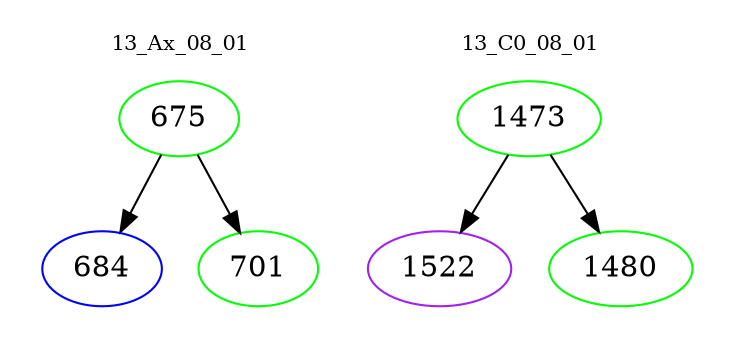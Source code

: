 digraph{
subgraph cluster_0 {
color = white
label = "13_Ax_08_01";
fontsize=10;
T0_675 [label="675", color="green"]
T0_675 -> T0_684 [color="black"]
T0_684 [label="684", color="blue"]
T0_675 -> T0_701 [color="black"]
T0_701 [label="701", color="green"]
}
subgraph cluster_1 {
color = white
label = "13_C0_08_01";
fontsize=10;
T1_1473 [label="1473", color="green"]
T1_1473 -> T1_1522 [color="black"]
T1_1522 [label="1522", color="purple"]
T1_1473 -> T1_1480 [color="black"]
T1_1480 [label="1480", color="green"]
}
}
